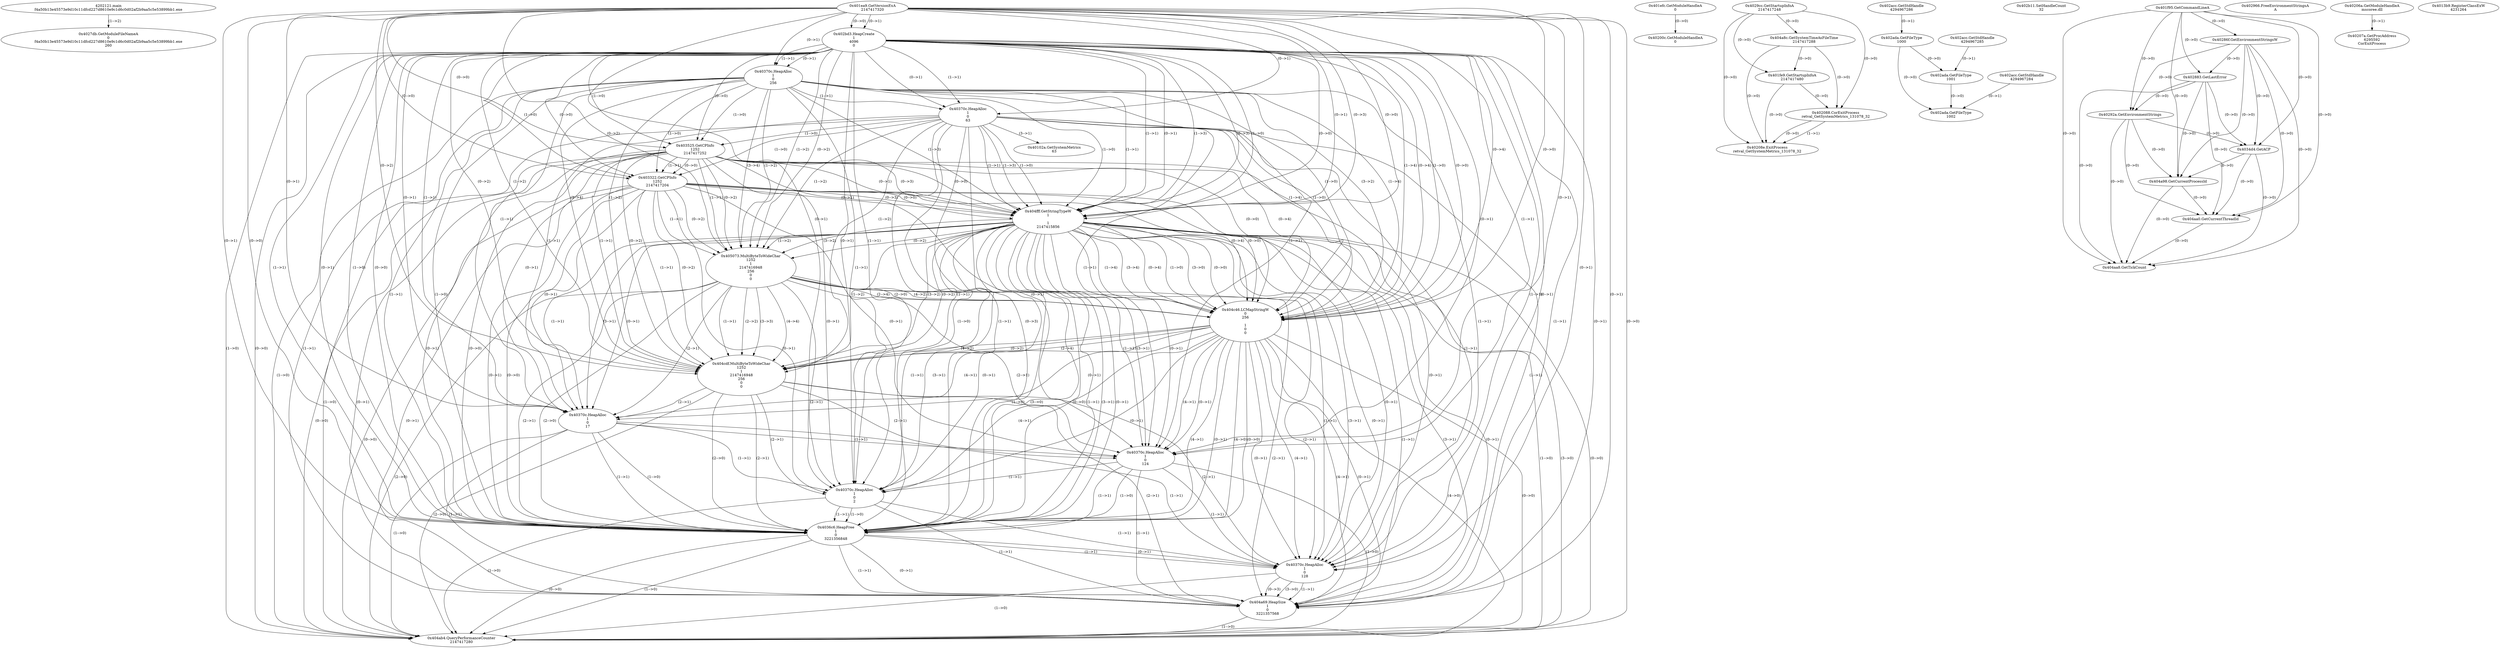 // Global SCDG with merge call
digraph {
	0 [label="4202121.main
f4a50b13e45573e9d10c11dfcd227d8610e9c1d6c0d02af2b9aa5c5e53899bb1.exe"]
	1 [label="0x401ea9.GetVersionExA
2147417320"]
	2 [label="0x401efc.GetModuleHandleA
0"]
	3 [label="0x402bd3.HeapCreate
1
4096
0"]
	1 -> 3 [label="(0-->1)"]
	1 -> 3 [label="(0-->0)"]
	4 [label="0x40370c.HeapAlloc
1
0
256"]
	1 -> 4 [label="(0-->1)"]
	3 -> 4 [label="(1-->1)"]
	3 -> 4 [label="(0-->1)"]
	5 [label="0x4029cc.GetStartupInfoA
2147417248"]
	6 [label="0x402acc.GetStdHandle
4294967286"]
	7 [label="0x402ada.GetFileType
1000"]
	6 -> 7 [label="(0-->1)"]
	8 [label="0x402acc.GetStdHandle
4294967285"]
	9 [label="0x402ada.GetFileType
1001"]
	8 -> 9 [label="(0-->1)"]
	7 -> 9 [label="(0-->0)"]
	10 [label="0x402acc.GetStdHandle
4294967284"]
	11 [label="0x402ada.GetFileType
1002"]
	10 -> 11 [label="(0-->1)"]
	7 -> 11 [label="(0-->0)"]
	9 -> 11 [label="(0-->0)"]
	12 [label="0x402b11.SetHandleCount
32"]
	13 [label="0x401f95.GetCommandLineA
"]
	14 [label="0x40286f.GetEnvironmentStringsW
"]
	13 -> 14 [label="(0-->0)"]
	15 [label="0x402883.GetLastError
"]
	13 -> 15 [label="(0-->0)"]
	14 -> 15 [label="(0-->0)"]
	16 [label="0x40292a.GetEnvironmentStrings
"]
	13 -> 16 [label="(0-->0)"]
	14 -> 16 [label="(0-->0)"]
	15 -> 16 [label="(0-->0)"]
	17 [label="0x40370c.HeapAlloc
1
0
63"]
	1 -> 17 [label="(0-->1)"]
	3 -> 17 [label="(1-->1)"]
	3 -> 17 [label="(0-->1)"]
	4 -> 17 [label="(1-->1)"]
	18 [label="0x402966.FreeEnvironmentStringsA
A"]
	19 [label="0x4034d4.GetACP
"]
	13 -> 19 [label="(0-->0)"]
	14 -> 19 [label="(0-->0)"]
	15 -> 19 [label="(0-->0)"]
	16 -> 19 [label="(0-->0)"]
	20 [label="0x403525.GetCPInfo
1252
2147417252"]
	1 -> 20 [label="(0-->0)"]
	3 -> 20 [label="(1-->0)"]
	3 -> 20 [label="(0-->0)"]
	4 -> 20 [label="(1-->0)"]
	17 -> 20 [label="(1-->0)"]
	21 [label="0x403322.GetCPInfo
1252
2147417204"]
	20 -> 21 [label="(1-->1)"]
	1 -> 21 [label="(0-->0)"]
	3 -> 21 [label="(1-->0)"]
	3 -> 21 [label="(0-->0)"]
	4 -> 21 [label="(1-->0)"]
	17 -> 21 [label="(1-->0)"]
	20 -> 21 [label="(0-->0)"]
	22 [label="0x404fff.GetStringTypeW
1

1
2147415856"]
	1 -> 22 [label="(0-->1)"]
	3 -> 22 [label="(1-->1)"]
	3 -> 22 [label="(0-->1)"]
	4 -> 22 [label="(1-->1)"]
	17 -> 22 [label="(1-->1)"]
	20 -> 22 [label="(0-->1)"]
	21 -> 22 [label="(0-->1)"]
	1 -> 22 [label="(0-->3)"]
	3 -> 22 [label="(1-->3)"]
	3 -> 22 [label="(0-->3)"]
	4 -> 22 [label="(1-->3)"]
	17 -> 22 [label="(1-->3)"]
	20 -> 22 [label="(0-->3)"]
	21 -> 22 [label="(0-->3)"]
	1 -> 22 [label="(0-->0)"]
	3 -> 22 [label="(1-->0)"]
	3 -> 22 [label="(0-->0)"]
	4 -> 22 [label="(1-->0)"]
	17 -> 22 [label="(1-->0)"]
	20 -> 22 [label="(0-->0)"]
	21 -> 22 [label="(0-->0)"]
	23 [label="0x405073.MultiByteToWideChar
1252
1
2147416948
256
0
0"]
	20 -> 23 [label="(1-->1)"]
	21 -> 23 [label="(1-->1)"]
	1 -> 23 [label="(0-->2)"]
	3 -> 23 [label="(1-->2)"]
	3 -> 23 [label="(0-->2)"]
	4 -> 23 [label="(1-->2)"]
	17 -> 23 [label="(1-->2)"]
	20 -> 23 [label="(0-->2)"]
	21 -> 23 [label="(0-->2)"]
	22 -> 23 [label="(1-->2)"]
	22 -> 23 [label="(3-->2)"]
	22 -> 23 [label="(0-->2)"]
	4 -> 23 [label="(3-->4)"]
	24 [label="0x404c46.LCMapStringW
0
256

1
0
0"]
	4 -> 24 [label="(3-->2)"]
	23 -> 24 [label="(4-->2)"]
	1 -> 24 [label="(0-->4)"]
	3 -> 24 [label="(1-->4)"]
	3 -> 24 [label="(0-->4)"]
	4 -> 24 [label="(1-->4)"]
	17 -> 24 [label="(1-->4)"]
	20 -> 24 [label="(0-->4)"]
	21 -> 24 [label="(0-->4)"]
	22 -> 24 [label="(1-->4)"]
	22 -> 24 [label="(3-->4)"]
	22 -> 24 [label="(0-->4)"]
	23 -> 24 [label="(2-->4)"]
	1 -> 24 [label="(0-->0)"]
	3 -> 24 [label="(1-->0)"]
	3 -> 24 [label="(0-->0)"]
	4 -> 24 [label="(1-->0)"]
	17 -> 24 [label="(1-->0)"]
	20 -> 24 [label="(0-->0)"]
	21 -> 24 [label="(0-->0)"]
	22 -> 24 [label="(1-->0)"]
	22 -> 24 [label="(3-->0)"]
	22 -> 24 [label="(0-->0)"]
	23 -> 24 [label="(2-->0)"]
	25 [label="0x404cdf.MultiByteToWideChar
1252
1
2147416948
256
0
0"]
	20 -> 25 [label="(1-->1)"]
	21 -> 25 [label="(1-->1)"]
	23 -> 25 [label="(1-->1)"]
	1 -> 25 [label="(0-->2)"]
	3 -> 25 [label="(1-->2)"]
	3 -> 25 [label="(0-->2)"]
	4 -> 25 [label="(1-->2)"]
	17 -> 25 [label="(1-->2)"]
	20 -> 25 [label="(0-->2)"]
	21 -> 25 [label="(0-->2)"]
	22 -> 25 [label="(1-->2)"]
	22 -> 25 [label="(3-->2)"]
	22 -> 25 [label="(0-->2)"]
	23 -> 25 [label="(2-->2)"]
	24 -> 25 [label="(4-->2)"]
	24 -> 25 [label="(0-->2)"]
	23 -> 25 [label="(3-->3)"]
	4 -> 25 [label="(3-->4)"]
	23 -> 25 [label="(4-->4)"]
	24 -> 25 [label="(2-->4)"]
	26 [label="0x4027db.GetModuleFileNameA
0
f4a50b13e45573e9d10c11dfcd227d8610e9c1d6c0d02af2b9aa5c5e53899bb1.exe
260"]
	0 -> 26 [label="(1-->2)"]
	27 [label="0x40370c.HeapAlloc
1
0
17"]
	1 -> 27 [label="(0-->1)"]
	3 -> 27 [label="(1-->1)"]
	3 -> 27 [label="(0-->1)"]
	4 -> 27 [label="(1-->1)"]
	17 -> 27 [label="(1-->1)"]
	20 -> 27 [label="(0-->1)"]
	21 -> 27 [label="(0-->1)"]
	22 -> 27 [label="(1-->1)"]
	22 -> 27 [label="(3-->1)"]
	22 -> 27 [label="(0-->1)"]
	23 -> 27 [label="(2-->1)"]
	24 -> 27 [label="(4-->1)"]
	24 -> 27 [label="(0-->1)"]
	25 -> 27 [label="(2-->1)"]
	28 [label="0x40370c.HeapAlloc
1
0
124"]
	1 -> 28 [label="(0-->1)"]
	3 -> 28 [label="(1-->1)"]
	3 -> 28 [label="(0-->1)"]
	4 -> 28 [label="(1-->1)"]
	17 -> 28 [label="(1-->1)"]
	20 -> 28 [label="(0-->1)"]
	21 -> 28 [label="(0-->1)"]
	22 -> 28 [label="(1-->1)"]
	22 -> 28 [label="(3-->1)"]
	22 -> 28 [label="(0-->1)"]
	23 -> 28 [label="(2-->1)"]
	24 -> 28 [label="(4-->1)"]
	24 -> 28 [label="(0-->1)"]
	25 -> 28 [label="(2-->1)"]
	27 -> 28 [label="(1-->1)"]
	29 [label="0x40370c.HeapAlloc
1
0
2"]
	1 -> 29 [label="(0-->1)"]
	3 -> 29 [label="(1-->1)"]
	3 -> 29 [label="(0-->1)"]
	4 -> 29 [label="(1-->1)"]
	17 -> 29 [label="(1-->1)"]
	20 -> 29 [label="(0-->1)"]
	21 -> 29 [label="(0-->1)"]
	22 -> 29 [label="(1-->1)"]
	22 -> 29 [label="(3-->1)"]
	22 -> 29 [label="(0-->1)"]
	23 -> 29 [label="(2-->1)"]
	24 -> 29 [label="(4-->1)"]
	24 -> 29 [label="(0-->1)"]
	25 -> 29 [label="(2-->1)"]
	27 -> 29 [label="(1-->1)"]
	28 -> 29 [label="(1-->1)"]
	30 [label="0x4036c6.HeapFree
1
0
3221356848"]
	1 -> 30 [label="(0-->1)"]
	3 -> 30 [label="(1-->1)"]
	3 -> 30 [label="(0-->1)"]
	4 -> 30 [label="(1-->1)"]
	17 -> 30 [label="(1-->1)"]
	20 -> 30 [label="(0-->1)"]
	21 -> 30 [label="(0-->1)"]
	22 -> 30 [label="(1-->1)"]
	22 -> 30 [label="(3-->1)"]
	22 -> 30 [label="(0-->1)"]
	23 -> 30 [label="(2-->1)"]
	24 -> 30 [label="(4-->1)"]
	24 -> 30 [label="(0-->1)"]
	25 -> 30 [label="(2-->1)"]
	27 -> 30 [label="(1-->1)"]
	28 -> 30 [label="(1-->1)"]
	29 -> 30 [label="(1-->1)"]
	17 -> 30 [label="(0-->3)"]
	1 -> 30 [label="(0-->0)"]
	3 -> 30 [label="(1-->0)"]
	3 -> 30 [label="(0-->0)"]
	4 -> 30 [label="(1-->0)"]
	17 -> 30 [label="(1-->0)"]
	20 -> 30 [label="(0-->0)"]
	21 -> 30 [label="(0-->0)"]
	22 -> 30 [label="(1-->0)"]
	22 -> 30 [label="(3-->0)"]
	22 -> 30 [label="(0-->0)"]
	23 -> 30 [label="(2-->0)"]
	24 -> 30 [label="(4-->0)"]
	24 -> 30 [label="(0-->0)"]
	25 -> 30 [label="(2-->0)"]
	27 -> 30 [label="(1-->0)"]
	28 -> 30 [label="(1-->0)"]
	29 -> 30 [label="(1-->0)"]
	31 [label="0x40370c.HeapAlloc
1
0
128"]
	1 -> 31 [label="(0-->1)"]
	3 -> 31 [label="(1-->1)"]
	3 -> 31 [label="(0-->1)"]
	4 -> 31 [label="(1-->1)"]
	17 -> 31 [label="(1-->1)"]
	20 -> 31 [label="(0-->1)"]
	21 -> 31 [label="(0-->1)"]
	22 -> 31 [label="(1-->1)"]
	22 -> 31 [label="(3-->1)"]
	22 -> 31 [label="(0-->1)"]
	23 -> 31 [label="(2-->1)"]
	24 -> 31 [label="(4-->1)"]
	24 -> 31 [label="(0-->1)"]
	25 -> 31 [label="(2-->1)"]
	27 -> 31 [label="(1-->1)"]
	28 -> 31 [label="(1-->1)"]
	29 -> 31 [label="(1-->1)"]
	30 -> 31 [label="(1-->1)"]
	30 -> 31 [label="(0-->1)"]
	32 [label="0x404a69.HeapSize
1
0
3221357568"]
	1 -> 32 [label="(0-->1)"]
	3 -> 32 [label="(1-->1)"]
	3 -> 32 [label="(0-->1)"]
	4 -> 32 [label="(1-->1)"]
	17 -> 32 [label="(1-->1)"]
	20 -> 32 [label="(0-->1)"]
	21 -> 32 [label="(0-->1)"]
	22 -> 32 [label="(1-->1)"]
	22 -> 32 [label="(3-->1)"]
	22 -> 32 [label="(0-->1)"]
	23 -> 32 [label="(2-->1)"]
	24 -> 32 [label="(4-->1)"]
	24 -> 32 [label="(0-->1)"]
	25 -> 32 [label="(2-->1)"]
	27 -> 32 [label="(1-->1)"]
	28 -> 32 [label="(1-->1)"]
	29 -> 32 [label="(1-->1)"]
	30 -> 32 [label="(1-->1)"]
	30 -> 32 [label="(0-->1)"]
	31 -> 32 [label="(1-->1)"]
	31 -> 32 [label="(0-->3)"]
	31 -> 32 [label="(3-->0)"]
	33 [label="0x404a8c.GetSystemTimeAsFileTime
2147417288"]
	5 -> 33 [label="(0-->0)"]
	34 [label="0x404a98.GetCurrentProcessId
"]
	13 -> 34 [label="(0-->0)"]
	14 -> 34 [label="(0-->0)"]
	15 -> 34 [label="(0-->0)"]
	16 -> 34 [label="(0-->0)"]
	19 -> 34 [label="(0-->0)"]
	35 [label="0x404aa0.GetCurrentThreadId
"]
	13 -> 35 [label="(0-->0)"]
	14 -> 35 [label="(0-->0)"]
	15 -> 35 [label="(0-->0)"]
	16 -> 35 [label="(0-->0)"]
	19 -> 35 [label="(0-->0)"]
	34 -> 35 [label="(0-->0)"]
	36 [label="0x404aa8.GetTickCount
"]
	13 -> 36 [label="(0-->0)"]
	14 -> 36 [label="(0-->0)"]
	15 -> 36 [label="(0-->0)"]
	16 -> 36 [label="(0-->0)"]
	19 -> 36 [label="(0-->0)"]
	34 -> 36 [label="(0-->0)"]
	35 -> 36 [label="(0-->0)"]
	37 [label="0x404ab4.QueryPerformanceCounter
2147417280"]
	1 -> 37 [label="(0-->0)"]
	3 -> 37 [label="(1-->0)"]
	3 -> 37 [label="(0-->0)"]
	4 -> 37 [label="(1-->0)"]
	17 -> 37 [label="(1-->0)"]
	20 -> 37 [label="(0-->0)"]
	21 -> 37 [label="(0-->0)"]
	22 -> 37 [label="(1-->0)"]
	22 -> 37 [label="(3-->0)"]
	22 -> 37 [label="(0-->0)"]
	23 -> 37 [label="(2-->0)"]
	24 -> 37 [label="(4-->0)"]
	24 -> 37 [label="(0-->0)"]
	25 -> 37 [label="(2-->0)"]
	27 -> 37 [label="(1-->0)"]
	28 -> 37 [label="(1-->0)"]
	29 -> 37 [label="(1-->0)"]
	30 -> 37 [label="(1-->0)"]
	30 -> 37 [label="(0-->0)"]
	31 -> 37 [label="(1-->0)"]
	32 -> 37 [label="(1-->0)"]
	38 [label="0x401fe9.GetStartupInfoA
2147417480"]
	5 -> 38 [label="(0-->0)"]
	33 -> 38 [label="(0-->0)"]
	39 [label="0x40200c.GetModuleHandleA
0"]
	2 -> 39 [label="(0-->0)"]
	40 [label="0x40102a.GetSystemMetrics
63"]
	17 -> 40 [label="(3-->1)"]
	41 [label="0x40206a.GetModuleHandleA
mscoree.dll"]
	42 [label="0x40207a.GetProcAddress
6295592
CorExitProcess"]
	41 -> 42 [label="(0-->1)"]
	43 [label="0x402088.CorExitProcess
retval_GetSystemMetrics_131078_32"]
	5 -> 43 [label="(0-->0)"]
	33 -> 43 [label="(0-->0)"]
	38 -> 43 [label="(0-->0)"]
	44 [label="0x40208e.ExitProcess
retval_GetSystemMetrics_131078_32"]
	43 -> 44 [label="(1-->1)"]
	5 -> 44 [label="(0-->0)"]
	33 -> 44 [label="(0-->0)"]
	38 -> 44 [label="(0-->0)"]
	43 -> 44 [label="(0-->0)"]
	45 [label="0x4013b9.RegisterClassExW
4231264"]
}
